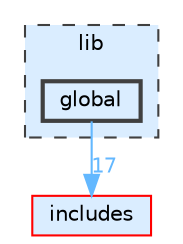 digraph "lib/global"
{
 // LATEX_PDF_SIZE
  bgcolor="transparent";
  edge [fontname=Helvetica,fontsize=10,labelfontname=Helvetica,labelfontsize=10];
  node [fontname=Helvetica,fontsize=10,shape=box,height=0.2,width=0.4];
  compound=true
  subgraph clusterdir_97aefd0d527b934f1d99a682da8fe6a9 {
    graph [ bgcolor="#daedff", pencolor="grey25", label="lib", fontname=Helvetica,fontsize=10 style="filled,dashed", URL="dir_97aefd0d527b934f1d99a682da8fe6a9.html",tooltip=""]
  dir_e5351f453d76e877d7266eb645a452b4 [label="global", fillcolor="#daedff", color="grey25", style="filled,bold", URL="dir_e5351f453d76e877d7266eb645a452b4.html",tooltip=""];
  }
  dir_09e761304027c904456130627fd4dcf5 [label="includes", fillcolor="#daedff", color="red", style="filled", URL="dir_09e761304027c904456130627fd4dcf5.html",tooltip=""];
  dir_e5351f453d76e877d7266eb645a452b4->dir_09e761304027c904456130627fd4dcf5 [headlabel="17", labeldistance=1.5 headhref="dir_000016_000017.html" href="dir_000016_000017.html" color="steelblue1" fontcolor="steelblue1"];
}
